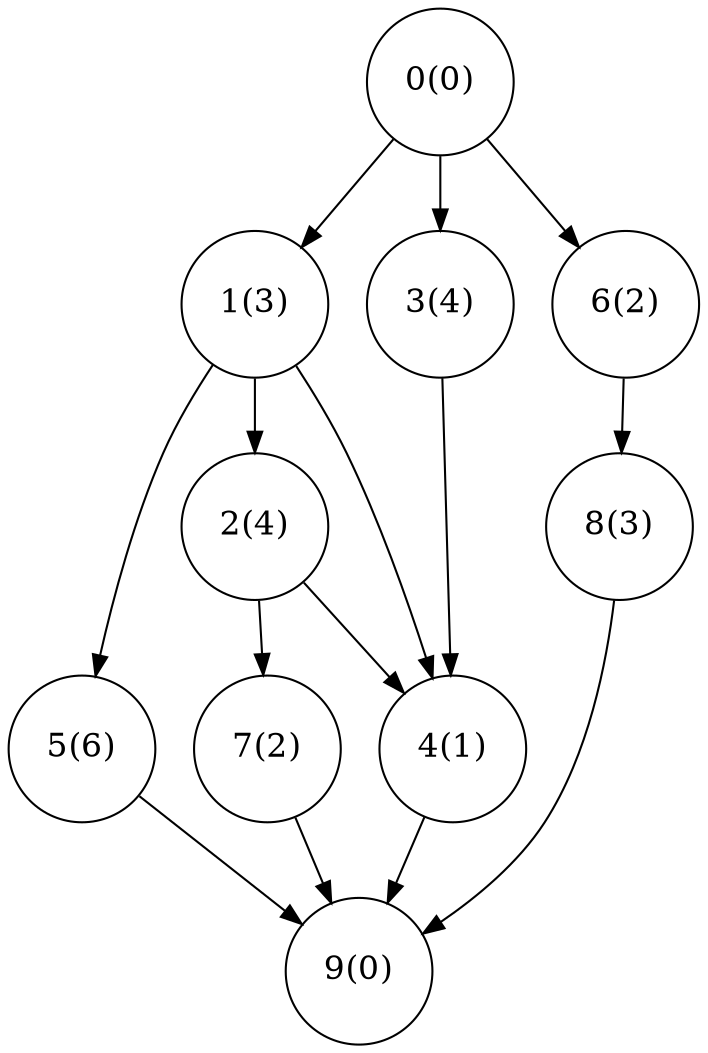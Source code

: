 digraph {
0 [label = "0(0)", shape = circle, overlap = false, fontsize=16]
1 [label = "1(3)", shape = circle, overlap = false, fontsize=16]
2 [label = "2(4)", shape = circle, overlap = false, fontsize=16]
3 [label = "3(4)", shape = circle, overlap = false, fontsize=16]
4 [label = "4(1)", shape = circle, overlap = false, fontsize=16]
5 [label = "5(6)", shape = circle, overlap = false, fontsize=16]
6 [label = "6(2)", shape = circle, overlap = false, fontsize=16]
7 [label = "7(2)", shape = circle, overlap = false, fontsize=16]
8 [label = "8(3)", shape = circle, overlap = false, fontsize=16]
9 [label = "9(0)", shape = circle, overlap = false, fontsize=16]
0 -> 1
1 -> 2
0 -> 3
1 -> 4
2 -> 4
3 -> 4
1 -> 5
0 -> 6
2 -> 7
6 -> 8
4 -> 9
5 -> 9
7 -> 9
8 -> 9
}
